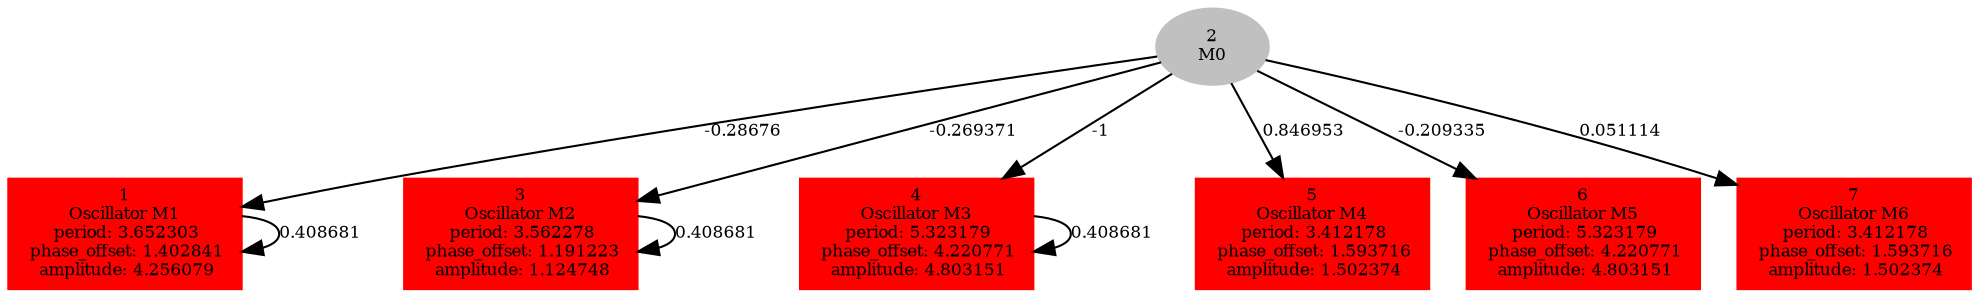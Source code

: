  digraph g{ forcelabels=true;
1 [label=<1<BR />Oscillator M1<BR /> period: 3.652303<BR /> phase_offset: 1.402841<BR /> amplitude: 4.256079>, shape=box,color=red,style=filled,fontsize=8];2[label=<2<BR/>M0>,color="grey",style=filled,fontsize=8];
3 [label=<3<BR />Oscillator M2<BR /> period: 3.562278<BR /> phase_offset: 1.191223<BR /> amplitude: 1.124748>, shape=box,color=red,style=filled,fontsize=8];4 [label=<4<BR />Oscillator M3<BR /> period: 5.323179<BR /> phase_offset: 4.220771<BR /> amplitude: 4.803151>, shape=box,color=red,style=filled,fontsize=8];5 [label=<5<BR />Oscillator M4<BR /> period: 3.412178<BR /> phase_offset: 1.593716<BR /> amplitude: 1.502374>, shape=box,color=red,style=filled,fontsize=8];6 [label=<6<BR />Oscillator M5<BR /> period: 5.323179<BR /> phase_offset: 4.220771<BR /> amplitude: 4.803151>, shape=box,color=red,style=filled,fontsize=8];7 [label=<7<BR />Oscillator M6<BR /> period: 3.412178<BR /> phase_offset: 1.593716<BR /> amplitude: 1.502374>, shape=box,color=red,style=filled,fontsize=8];1 -> 1[label="0.408681 ",fontsize="8"];
2 -> 1[label="-0.28676 ",fontsize="8"];
2 -> 3[label="-0.269371 ",fontsize="8"];
2 -> 4[label="-1 ",fontsize="8"];
2 -> 5[label="0.846953 ",fontsize="8"];
2 -> 6[label="-0.209335 ",fontsize="8"];
2 -> 7[label="0.051114 ",fontsize="8"];
3 -> 3[label="0.408681 ",fontsize="8"];
4 -> 4[label="0.408681 ",fontsize="8"];
 }
